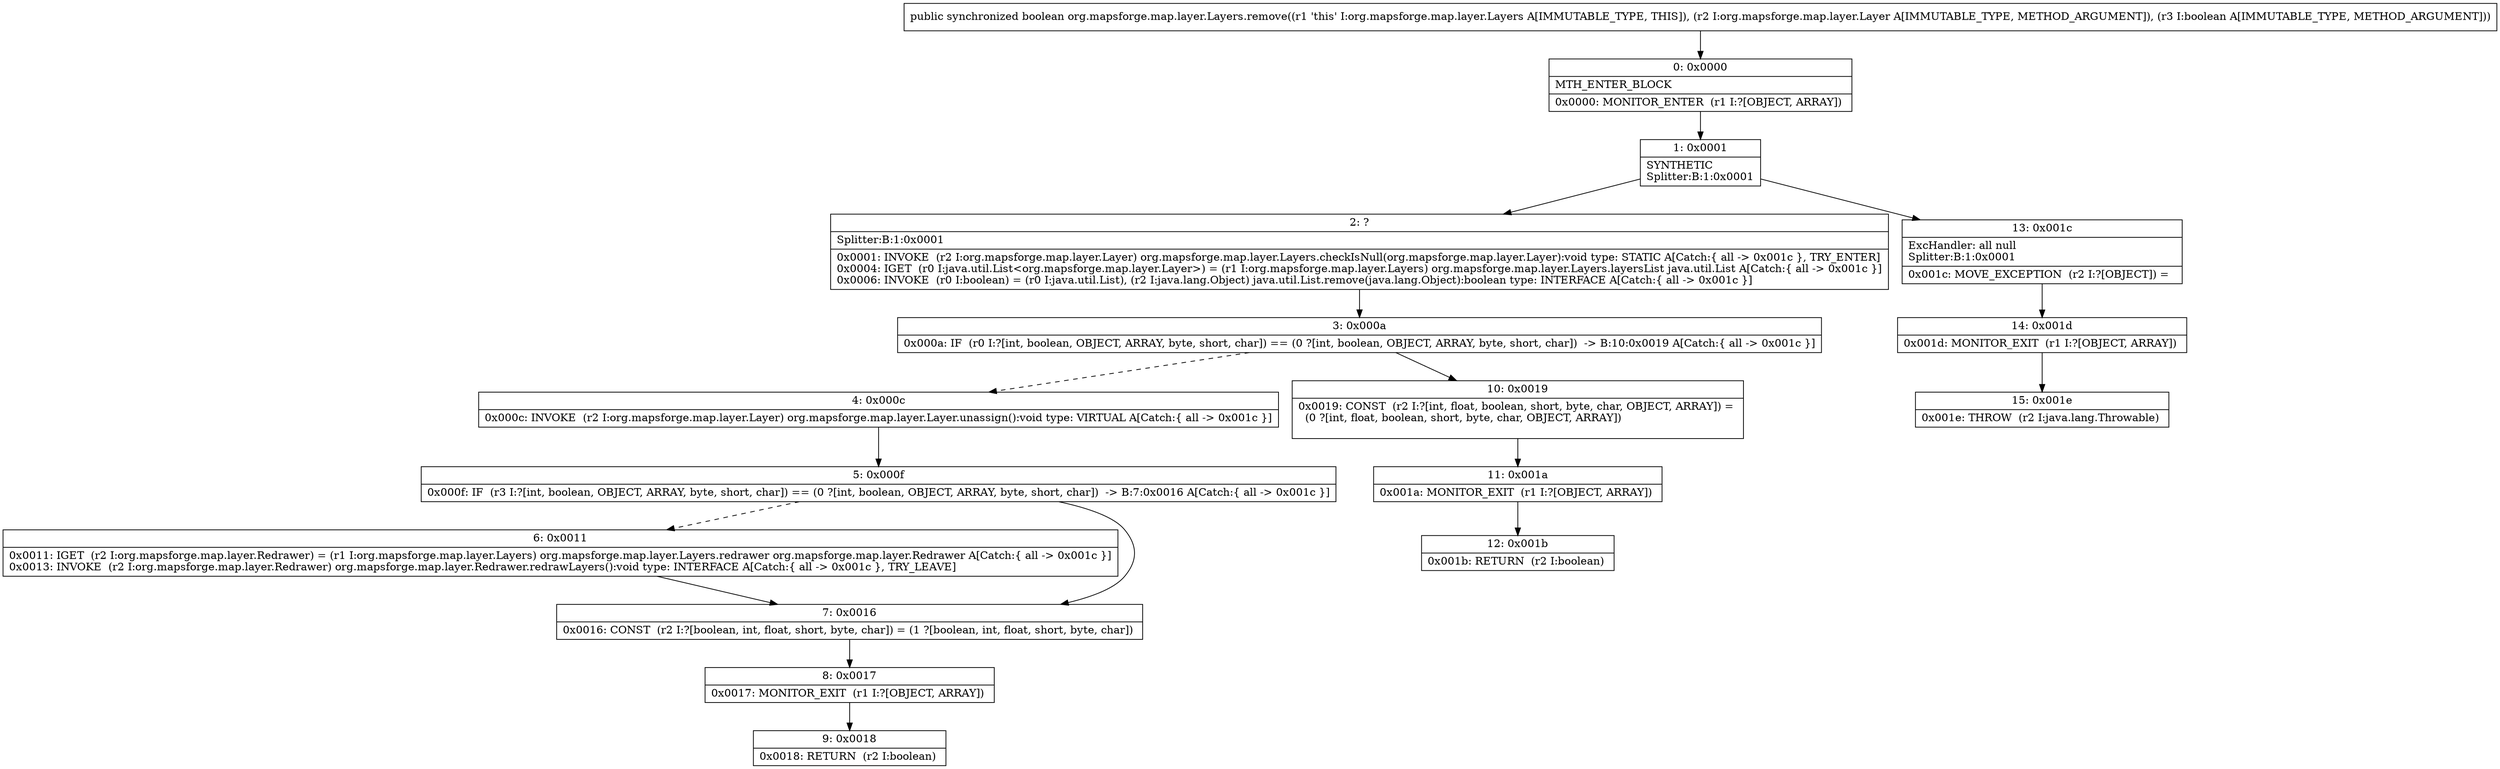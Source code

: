 digraph "CFG fororg.mapsforge.map.layer.Layers.remove(Lorg\/mapsforge\/map\/layer\/Layer;Z)Z" {
Node_0 [shape=record,label="{0\:\ 0x0000|MTH_ENTER_BLOCK\l|0x0000: MONITOR_ENTER  (r1 I:?[OBJECT, ARRAY]) \l}"];
Node_1 [shape=record,label="{1\:\ 0x0001|SYNTHETIC\lSplitter:B:1:0x0001\l}"];
Node_2 [shape=record,label="{2\:\ ?|Splitter:B:1:0x0001\l|0x0001: INVOKE  (r2 I:org.mapsforge.map.layer.Layer) org.mapsforge.map.layer.Layers.checkIsNull(org.mapsforge.map.layer.Layer):void type: STATIC A[Catch:\{ all \-\> 0x001c \}, TRY_ENTER]\l0x0004: IGET  (r0 I:java.util.List\<org.mapsforge.map.layer.Layer\>) = (r1 I:org.mapsforge.map.layer.Layers) org.mapsforge.map.layer.Layers.layersList java.util.List A[Catch:\{ all \-\> 0x001c \}]\l0x0006: INVOKE  (r0 I:boolean) = (r0 I:java.util.List), (r2 I:java.lang.Object) java.util.List.remove(java.lang.Object):boolean type: INTERFACE A[Catch:\{ all \-\> 0x001c \}]\l}"];
Node_3 [shape=record,label="{3\:\ 0x000a|0x000a: IF  (r0 I:?[int, boolean, OBJECT, ARRAY, byte, short, char]) == (0 ?[int, boolean, OBJECT, ARRAY, byte, short, char])  \-\> B:10:0x0019 A[Catch:\{ all \-\> 0x001c \}]\l}"];
Node_4 [shape=record,label="{4\:\ 0x000c|0x000c: INVOKE  (r2 I:org.mapsforge.map.layer.Layer) org.mapsforge.map.layer.Layer.unassign():void type: VIRTUAL A[Catch:\{ all \-\> 0x001c \}]\l}"];
Node_5 [shape=record,label="{5\:\ 0x000f|0x000f: IF  (r3 I:?[int, boolean, OBJECT, ARRAY, byte, short, char]) == (0 ?[int, boolean, OBJECT, ARRAY, byte, short, char])  \-\> B:7:0x0016 A[Catch:\{ all \-\> 0x001c \}]\l}"];
Node_6 [shape=record,label="{6\:\ 0x0011|0x0011: IGET  (r2 I:org.mapsforge.map.layer.Redrawer) = (r1 I:org.mapsforge.map.layer.Layers) org.mapsforge.map.layer.Layers.redrawer org.mapsforge.map.layer.Redrawer A[Catch:\{ all \-\> 0x001c \}]\l0x0013: INVOKE  (r2 I:org.mapsforge.map.layer.Redrawer) org.mapsforge.map.layer.Redrawer.redrawLayers():void type: INTERFACE A[Catch:\{ all \-\> 0x001c \}, TRY_LEAVE]\l}"];
Node_7 [shape=record,label="{7\:\ 0x0016|0x0016: CONST  (r2 I:?[boolean, int, float, short, byte, char]) = (1 ?[boolean, int, float, short, byte, char]) \l}"];
Node_8 [shape=record,label="{8\:\ 0x0017|0x0017: MONITOR_EXIT  (r1 I:?[OBJECT, ARRAY]) \l}"];
Node_9 [shape=record,label="{9\:\ 0x0018|0x0018: RETURN  (r2 I:boolean) \l}"];
Node_10 [shape=record,label="{10\:\ 0x0019|0x0019: CONST  (r2 I:?[int, float, boolean, short, byte, char, OBJECT, ARRAY]) = \l  (0 ?[int, float, boolean, short, byte, char, OBJECT, ARRAY])\l \l}"];
Node_11 [shape=record,label="{11\:\ 0x001a|0x001a: MONITOR_EXIT  (r1 I:?[OBJECT, ARRAY]) \l}"];
Node_12 [shape=record,label="{12\:\ 0x001b|0x001b: RETURN  (r2 I:boolean) \l}"];
Node_13 [shape=record,label="{13\:\ 0x001c|ExcHandler: all null\lSplitter:B:1:0x0001\l|0x001c: MOVE_EXCEPTION  (r2 I:?[OBJECT]) =  \l}"];
Node_14 [shape=record,label="{14\:\ 0x001d|0x001d: MONITOR_EXIT  (r1 I:?[OBJECT, ARRAY]) \l}"];
Node_15 [shape=record,label="{15\:\ 0x001e|0x001e: THROW  (r2 I:java.lang.Throwable) \l}"];
MethodNode[shape=record,label="{public synchronized boolean org.mapsforge.map.layer.Layers.remove((r1 'this' I:org.mapsforge.map.layer.Layers A[IMMUTABLE_TYPE, THIS]), (r2 I:org.mapsforge.map.layer.Layer A[IMMUTABLE_TYPE, METHOD_ARGUMENT]), (r3 I:boolean A[IMMUTABLE_TYPE, METHOD_ARGUMENT])) }"];
MethodNode -> Node_0;
Node_0 -> Node_1;
Node_1 -> Node_2;
Node_1 -> Node_13;
Node_2 -> Node_3;
Node_3 -> Node_4[style=dashed];
Node_3 -> Node_10;
Node_4 -> Node_5;
Node_5 -> Node_6[style=dashed];
Node_5 -> Node_7;
Node_6 -> Node_7;
Node_7 -> Node_8;
Node_8 -> Node_9;
Node_10 -> Node_11;
Node_11 -> Node_12;
Node_13 -> Node_14;
Node_14 -> Node_15;
}

